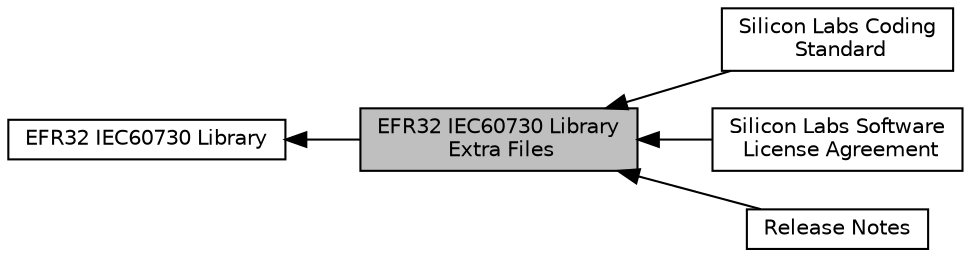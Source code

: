 digraph "EFR32 IEC60730 Library Extra Files"
{
  edge [fontname="Helvetica",fontsize="10",labelfontname="Helvetica",labelfontsize="10"];
  node [fontname="Helvetica",fontsize="10",shape=box];
  rankdir=LR;
  Node3 [label="Silicon Labs Coding\l Standard",height=0.2,width=0.4,color="black", fillcolor="white", style="filled",URL="$group__iec60730__coding__standard.html",tooltip="Silicon Labs Coding Standard."];
  Node1 [label="EFR32 IEC60730 Library\l Extra Files",height=0.2,width=0.4,color="black", fillcolor="grey75", style="filled", fontcolor="black",tooltip="Extra files for the EFR32 IEC Library."];
  Node5 [label="Silicon Labs Software\l License Agreement",height=0.2,width=0.4,color="black", fillcolor="white", style="filled",URL="$group__iec60730__license__agreement.html",tooltip="License Agreement for the IEC60730 Library."];
  Node2 [label="EFR32 IEC60730 Library",height=0.2,width=0.4,color="black", fillcolor="white", style="filled",URL="$group__efr32__sl_iec60730.html",tooltip="EFR32 IEC60730 Library."];
  Node4 [label="Release Notes",height=0.2,width=0.4,color="black", fillcolor="white", style="filled",URL="$group__iec60730__release__notes.html",tooltip="Release Notes for the IEC60730 Library."];
  Node2->Node1 [shape=plaintext, dir="back", style="solid"];
  Node1->Node3 [shape=plaintext, dir="back", style="solid"];
  Node1->Node4 [shape=plaintext, dir="back", style="solid"];
  Node1->Node5 [shape=plaintext, dir="back", style="solid"];
}
